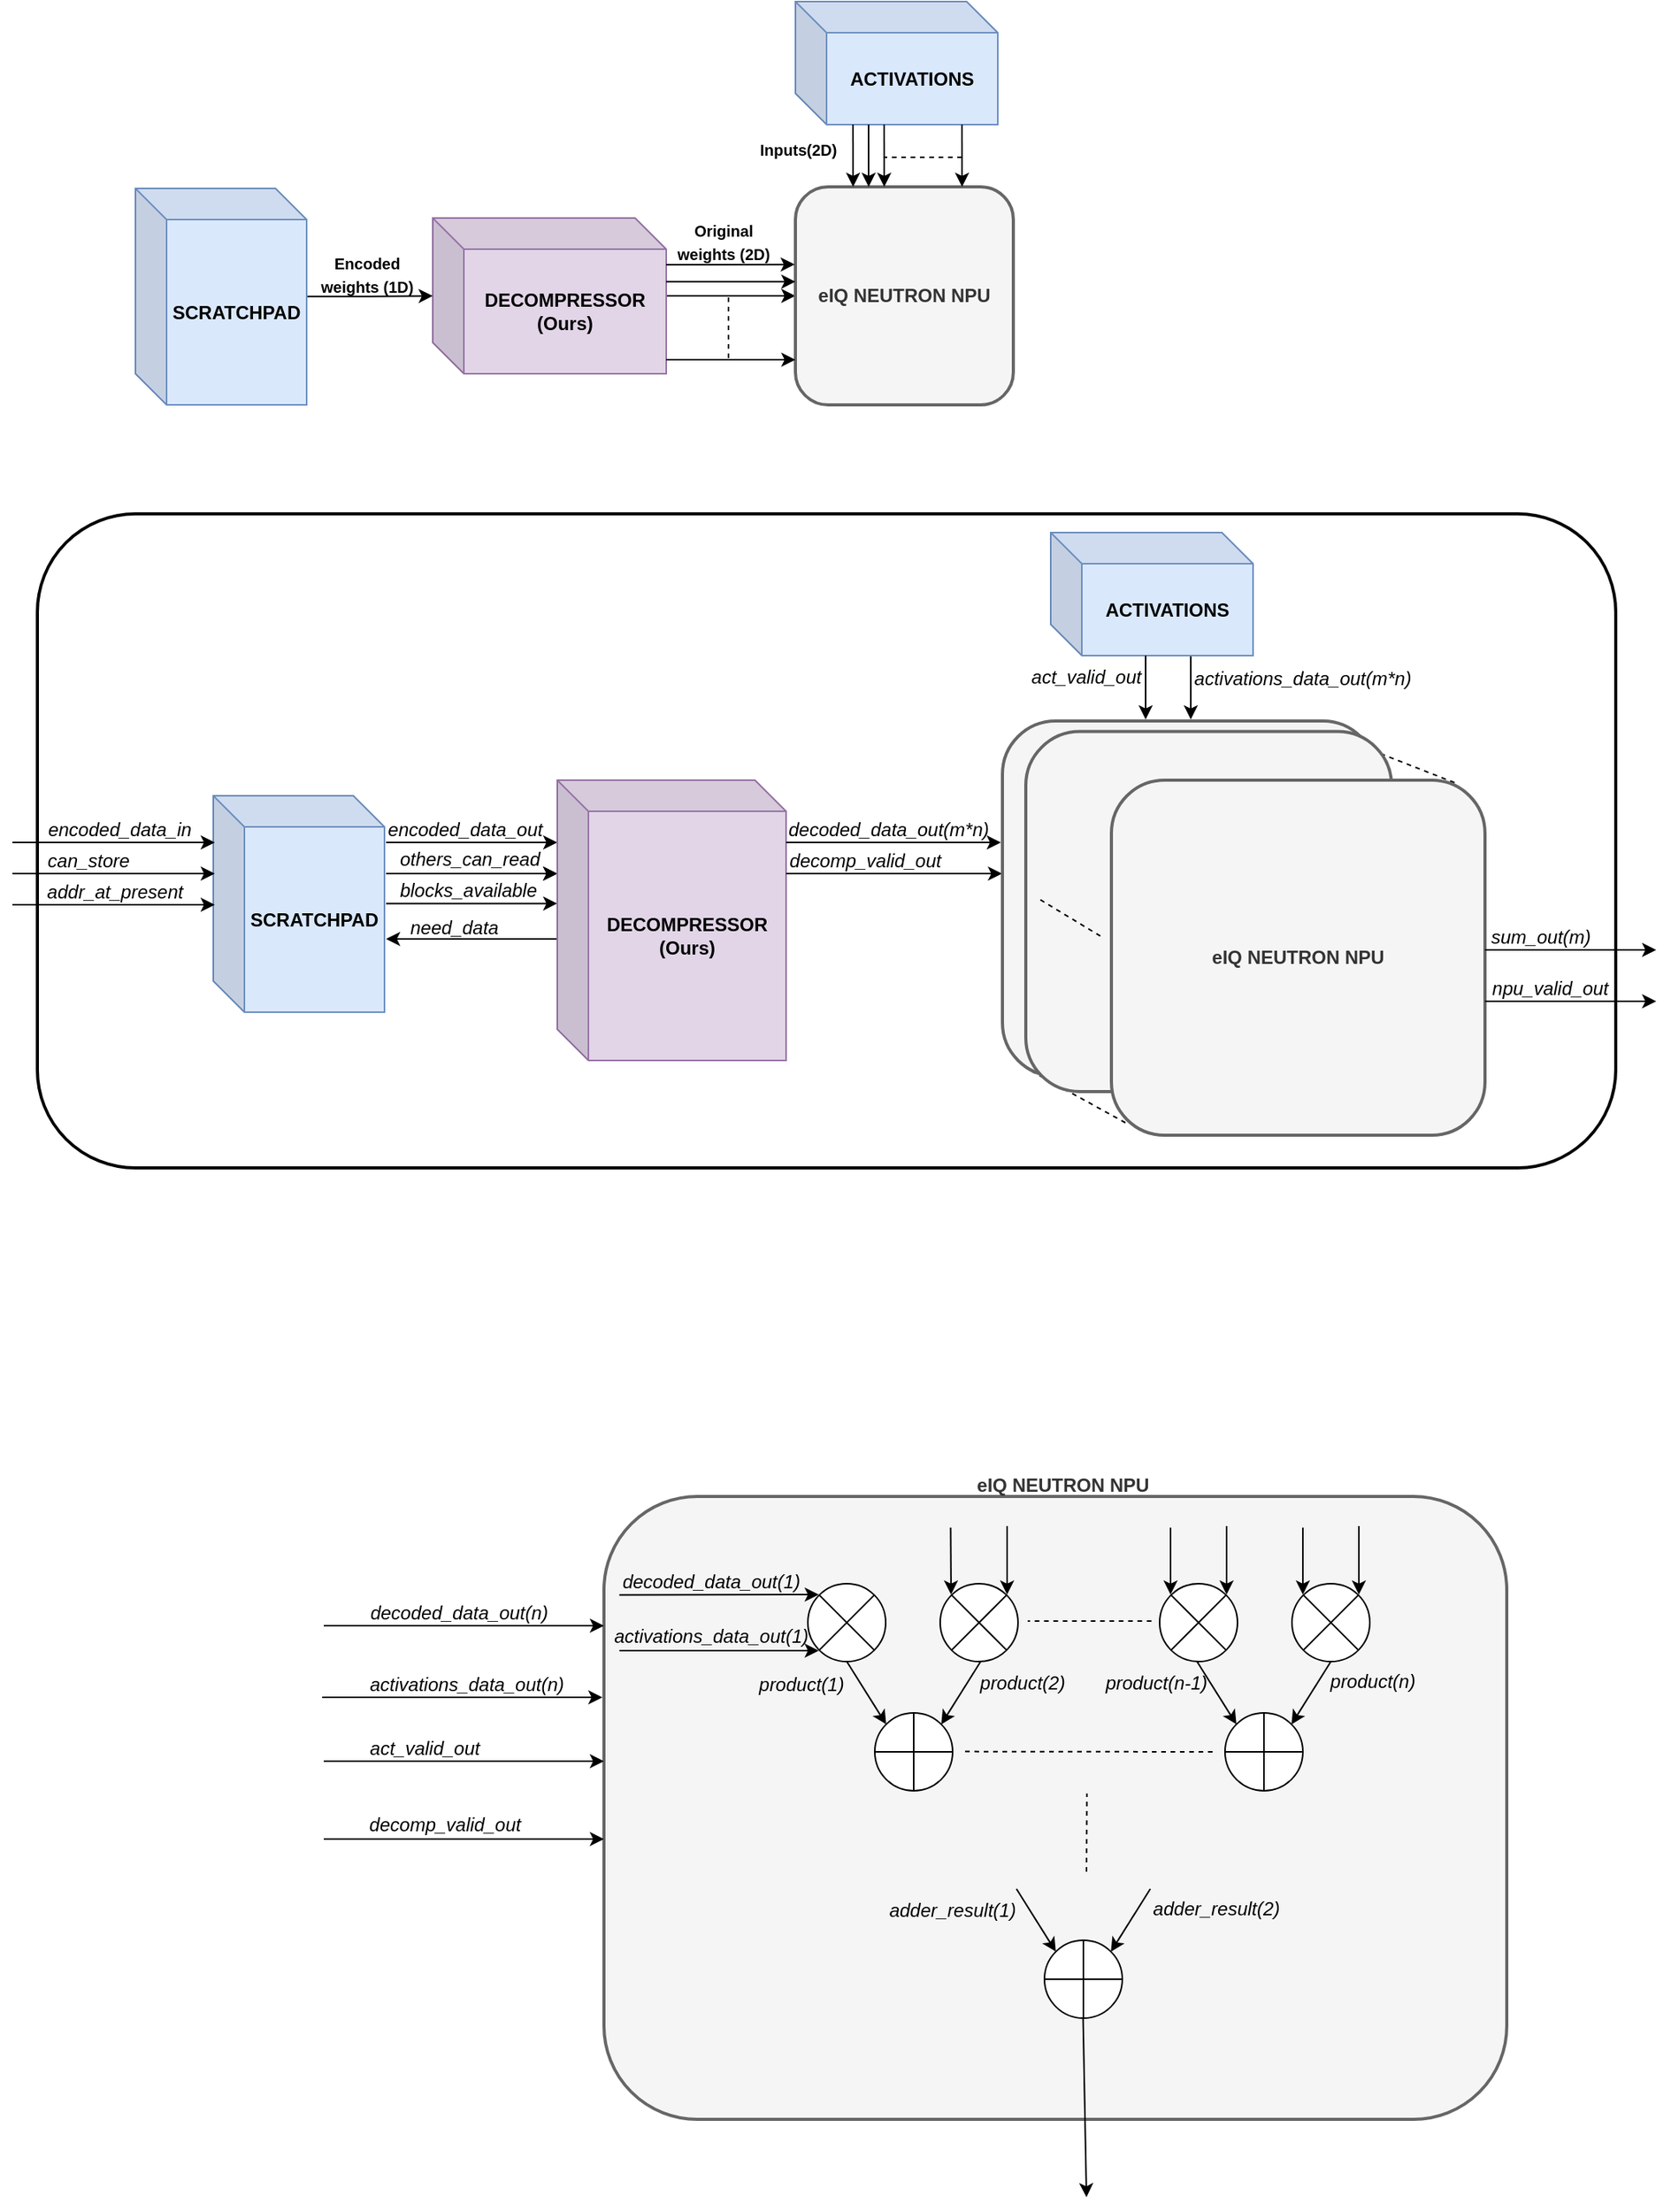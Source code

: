 <mxfile version="28.2.7">
  <diagram name="Page-1" id="RD2lEjMg1r9ExISt4TI4">
    <mxGraphModel dx="627" dy="226" grid="1" gridSize="10" guides="1" tooltips="1" connect="1" arrows="1" fold="1" page="1" pageScale="1" pageWidth="850" pageHeight="1100" math="0" shadow="0">
      <root>
        <mxCell id="0" />
        <mxCell id="1" parent="0" />
        <mxCell id="Bq_CaRP_6u7lmJN5WJHq-40" value="" style="rounded=1;whiteSpace=wrap;html=1;fillColor=none;strokeWidth=2;" parent="1" vertex="1">
          <mxGeometry x="26" y="469" width="1014" height="420" as="geometry" />
        </mxCell>
        <mxCell id="5oD5VQ0yYb9wX-e5ISNJ-6" value="" style="edgeStyle=orthogonalEdgeStyle;rounded=0;orthogonalLoop=1;jettySize=auto;html=1;" parent="1" source="5oD5VQ0yYb9wX-e5ISNJ-2" target="5oD5VQ0yYb9wX-e5ISNJ-5" edge="1">
          <mxGeometry relative="1" as="geometry" />
        </mxCell>
        <mxCell id="5oD5VQ0yYb9wX-e5ISNJ-2" value="&lt;b&gt;DECOMPRESSOR&lt;/b&gt;&lt;div&gt;&lt;b&gt;(Ours)&lt;/b&gt;&lt;/div&gt;" style="shape=cube;whiteSpace=wrap;html=1;boundedLbl=1;backgroundOutline=1;darkOpacity=0.05;darkOpacity2=0.1;fillColor=#e1d5e7;strokeColor=#9673a6;" parent="1" vertex="1">
          <mxGeometry x="280" y="279" width="150" height="100" as="geometry" />
        </mxCell>
        <mxCell id="5oD5VQ0yYb9wX-e5ISNJ-7" value="" style="edgeStyle=orthogonalEdgeStyle;rounded=0;orthogonalLoop=1;jettySize=auto;html=1;exitX=1.002;exitY=0.499;exitDx=0;exitDy=0;exitPerimeter=0;" parent="1" source="5oD5VQ0yYb9wX-e5ISNJ-3" target="5oD5VQ0yYb9wX-e5ISNJ-2" edge="1">
          <mxGeometry relative="1" as="geometry" />
        </mxCell>
        <mxCell id="5oD5VQ0yYb9wX-e5ISNJ-3" value="&lt;b&gt;SCRATCHPAD&lt;/b&gt;" style="shape=cube;whiteSpace=wrap;html=1;boundedLbl=1;backgroundOutline=1;darkOpacity=0.05;darkOpacity2=0.1;fillColor=#dae8fc;strokeColor=#6c8ebf;" parent="1" vertex="1">
          <mxGeometry x="89" y="260" width="110" height="139" as="geometry" />
        </mxCell>
        <mxCell id="5oD5VQ0yYb9wX-e5ISNJ-5" value="&lt;b&gt;eIQ NEUTRON NPU&lt;/b&gt;" style="rounded=1;whiteSpace=wrap;html=1;fillColor=#f5f5f5;strokeColor=#666666;strokeWidth=2;fontColor=#333333;" parent="1" vertex="1">
          <mxGeometry x="513" y="259" width="140" height="140" as="geometry" />
        </mxCell>
        <mxCell id="NZvLJ7g3TTBVGvGm7QKT-1" value="&lt;b&gt;ACTIVATIONS&lt;/b&gt;" style="shape=cube;whiteSpace=wrap;html=1;boundedLbl=1;backgroundOutline=1;darkOpacity=0.05;darkOpacity2=0.1;fillColor=#dae8fc;strokeColor=#6c8ebf;" parent="1" vertex="1">
          <mxGeometry x="513" y="140" width="130" height="79" as="geometry" />
        </mxCell>
        <mxCell id="NZvLJ7g3TTBVGvGm7QKT-3" value="&lt;b&gt;&lt;font style=&quot;font-size: 10px;&quot;&gt;Encoded weights (1D)&lt;/font&gt;&lt;/b&gt;" style="text;html=1;whiteSpace=wrap;strokeColor=none;fillColor=none;align=center;verticalAlign=middle;rounded=0;" parent="1" vertex="1">
          <mxGeometry x="203" y="300" width="70" height="30" as="geometry" />
        </mxCell>
        <mxCell id="NZvLJ7g3TTBVGvGm7QKT-4" value="&lt;b&gt;&lt;font style=&quot;font-size: 10px;&quot;&gt;Original weights (2D)&lt;/font&gt;&lt;/b&gt;" style="text;html=1;whiteSpace=wrap;strokeColor=none;fillColor=none;align=center;verticalAlign=middle;rounded=0;" parent="1" vertex="1">
          <mxGeometry x="432" y="279" width="70" height="30" as="geometry" />
        </mxCell>
        <mxCell id="NZvLJ7g3TTBVGvGm7QKT-5" value="" style="endArrow=classic;html=1;rounded=0;entryX=-0.003;entryY=0.356;entryDx=0;entryDy=0;entryPerimeter=0;" parent="1" target="5oD5VQ0yYb9wX-e5ISNJ-5" edge="1">
          <mxGeometry width="50" height="50" relative="1" as="geometry">
            <mxPoint x="430" y="309" as="sourcePoint" />
            <mxPoint x="510" y="309" as="targetPoint" />
          </mxGeometry>
        </mxCell>
        <mxCell id="NZvLJ7g3TTBVGvGm7QKT-6" value="" style="endArrow=classic;html=1;rounded=0;entryX=-0.003;entryY=0.356;entryDx=0;entryDy=0;entryPerimeter=0;" parent="1" edge="1">
          <mxGeometry width="50" height="50" relative="1" as="geometry">
            <mxPoint x="430" y="319.88" as="sourcePoint" />
            <mxPoint x="513" y="319.88" as="targetPoint" />
          </mxGeometry>
        </mxCell>
        <mxCell id="NZvLJ7g3TTBVGvGm7QKT-7" value="" style="endArrow=classic;html=1;rounded=0;entryX=-0.003;entryY=0.356;entryDx=0;entryDy=0;entryPerimeter=0;" parent="1" edge="1">
          <mxGeometry width="50" height="50" relative="1" as="geometry">
            <mxPoint x="430" y="370" as="sourcePoint" />
            <mxPoint x="513" y="370" as="targetPoint" />
          </mxGeometry>
        </mxCell>
        <mxCell id="NZvLJ7g3TTBVGvGm7QKT-8" value="" style="endArrow=none;dashed=1;html=1;rounded=0;" parent="1" edge="1">
          <mxGeometry width="50" height="50" relative="1" as="geometry">
            <mxPoint x="470" y="369" as="sourcePoint" />
            <mxPoint x="470" y="328" as="targetPoint" />
          </mxGeometry>
        </mxCell>
        <mxCell id="NZvLJ7g3TTBVGvGm7QKT-9" value="" style="endArrow=classic;html=1;rounded=0;entryX=0.479;entryY=0.007;entryDx=0;entryDy=0;entryPerimeter=0;" parent="1" edge="1">
          <mxGeometry width="50" height="50" relative="1" as="geometry">
            <mxPoint x="570" y="219" as="sourcePoint" />
            <mxPoint x="570.06" y="258.98" as="targetPoint" />
          </mxGeometry>
        </mxCell>
        <mxCell id="NZvLJ7g3TTBVGvGm7QKT-10" value="" style="endArrow=classic;html=1;rounded=0;entryX=0.479;entryY=0.007;entryDx=0;entryDy=0;entryPerimeter=0;" parent="1" edge="1">
          <mxGeometry width="50" height="50" relative="1" as="geometry">
            <mxPoint x="560" y="219" as="sourcePoint" />
            <mxPoint x="560.06" y="258.98" as="targetPoint" />
          </mxGeometry>
        </mxCell>
        <mxCell id="NZvLJ7g3TTBVGvGm7QKT-11" value="" style="endArrow=classic;html=1;rounded=0;entryX=0.479;entryY=0.007;entryDx=0;entryDy=0;entryPerimeter=0;" parent="1" edge="1">
          <mxGeometry width="50" height="50" relative="1" as="geometry">
            <mxPoint x="550" y="219.02" as="sourcePoint" />
            <mxPoint x="550.06" y="259" as="targetPoint" />
          </mxGeometry>
        </mxCell>
        <mxCell id="NZvLJ7g3TTBVGvGm7QKT-12" value="" style="endArrow=classic;html=1;rounded=0;entryX=0.479;entryY=0.007;entryDx=0;entryDy=0;entryPerimeter=0;" parent="1" edge="1">
          <mxGeometry width="50" height="50" relative="1" as="geometry">
            <mxPoint x="620" y="219" as="sourcePoint" />
            <mxPoint x="620.06" y="258.98" as="targetPoint" />
          </mxGeometry>
        </mxCell>
        <mxCell id="NZvLJ7g3TTBVGvGm7QKT-13" value="" style="endArrow=none;dashed=1;html=1;rounded=0;" parent="1" edge="1">
          <mxGeometry width="50" height="50" relative="1" as="geometry">
            <mxPoint x="620" y="240" as="sourcePoint" />
            <mxPoint x="570" y="240" as="targetPoint" />
          </mxGeometry>
        </mxCell>
        <mxCell id="NZvLJ7g3TTBVGvGm7QKT-14" value="&lt;b&gt;&lt;font style=&quot;font-size: 10px;&quot;&gt;Inputs(2D)&lt;/font&gt;&lt;/b&gt;" style="text;html=1;whiteSpace=wrap;strokeColor=none;fillColor=none;align=center;verticalAlign=middle;rounded=0;" parent="1" vertex="1">
          <mxGeometry x="480" y="220" width="70" height="30" as="geometry" />
        </mxCell>
        <mxCell id="Bq_CaRP_6u7lmJN5WJHq-1" value="&lt;b&gt;SCRATCHPAD&lt;/b&gt;" style="shape=cube;whiteSpace=wrap;html=1;boundedLbl=1;backgroundOutline=1;darkOpacity=0.05;darkOpacity2=0.1;fillColor=#dae8fc;strokeColor=#6c8ebf;" parent="1" vertex="1">
          <mxGeometry x="139" y="650" width="110" height="139" as="geometry" />
        </mxCell>
        <mxCell id="Bq_CaRP_6u7lmJN5WJHq-2" value="" style="endArrow=classic;html=1;rounded=0;" parent="1" edge="1">
          <mxGeometry width="50" height="50" relative="1" as="geometry">
            <mxPoint x="10" y="680" as="sourcePoint" />
            <mxPoint x="140" y="680" as="targetPoint" />
          </mxGeometry>
        </mxCell>
        <mxCell id="Bq_CaRP_6u7lmJN5WJHq-3" value="" style="endArrow=classic;html=1;rounded=0;" parent="1" edge="1">
          <mxGeometry width="50" height="50" relative="1" as="geometry">
            <mxPoint x="10" y="700" as="sourcePoint" />
            <mxPoint x="140" y="700" as="targetPoint" />
          </mxGeometry>
        </mxCell>
        <mxCell id="Bq_CaRP_6u7lmJN5WJHq-4" value="" style="endArrow=classic;html=1;rounded=0;" parent="1" edge="1">
          <mxGeometry width="50" height="50" relative="1" as="geometry">
            <mxPoint x="10" y="720" as="sourcePoint" />
            <mxPoint x="140" y="720" as="targetPoint" />
          </mxGeometry>
        </mxCell>
        <mxCell id="Bq_CaRP_6u7lmJN5WJHq-5" value="&lt;i&gt;encoded_data_in&lt;/i&gt;" style="text;html=1;whiteSpace=wrap;strokeColor=none;fillColor=none;align=center;verticalAlign=middle;rounded=0;" parent="1" vertex="1">
          <mxGeometry x="49" y="657" width="60" height="30" as="geometry" />
        </mxCell>
        <mxCell id="Bq_CaRP_6u7lmJN5WJHq-6" value="&lt;i&gt;can_store&lt;/i&gt;" style="text;html=1;whiteSpace=wrap;strokeColor=none;fillColor=none;align=center;verticalAlign=middle;rounded=0;" parent="1" vertex="1">
          <mxGeometry x="29" y="677" width="60" height="30" as="geometry" />
        </mxCell>
        <mxCell id="Bq_CaRP_6u7lmJN5WJHq-7" value="&lt;i&gt;addr_at_present&lt;/i&gt;" style="text;html=1;whiteSpace=wrap;strokeColor=none;fillColor=none;align=center;verticalAlign=middle;rounded=0;" parent="1" vertex="1">
          <mxGeometry x="46" y="697" width="60" height="30" as="geometry" />
        </mxCell>
        <mxCell id="Bq_CaRP_6u7lmJN5WJHq-8" value="" style="endArrow=classic;html=1;rounded=0;" parent="1" edge="1">
          <mxGeometry width="50" height="50" relative="1" as="geometry">
            <mxPoint x="250" y="680" as="sourcePoint" />
            <mxPoint x="360" y="680" as="targetPoint" />
          </mxGeometry>
        </mxCell>
        <mxCell id="Bq_CaRP_6u7lmJN5WJHq-9" value="&lt;i&gt;encoded_data_out&lt;/i&gt;" style="text;html=1;whiteSpace=wrap;strokeColor=none;fillColor=none;align=center;verticalAlign=middle;rounded=0;" parent="1" vertex="1">
          <mxGeometry x="271" y="657" width="60" height="30" as="geometry" />
        </mxCell>
        <mxCell id="Bq_CaRP_6u7lmJN5WJHq-10" value="" style="endArrow=classic;html=1;rounded=0;" parent="1" edge="1">
          <mxGeometry width="50" height="50" relative="1" as="geometry">
            <mxPoint x="250" y="700" as="sourcePoint" />
            <mxPoint x="360" y="700" as="targetPoint" />
          </mxGeometry>
        </mxCell>
        <mxCell id="Bq_CaRP_6u7lmJN5WJHq-11" value="&lt;i&gt;others_can_read&lt;/i&gt;" style="text;html=1;whiteSpace=wrap;strokeColor=none;fillColor=none;align=center;verticalAlign=middle;rounded=0;" parent="1" vertex="1">
          <mxGeometry x="274" y="676" width="60" height="30" as="geometry" />
        </mxCell>
        <mxCell id="Bq_CaRP_6u7lmJN5WJHq-14" value="" style="endArrow=classic;html=1;rounded=0;" parent="1" edge="1">
          <mxGeometry width="50" height="50" relative="1" as="geometry">
            <mxPoint x="250" y="700" as="sourcePoint" />
            <mxPoint x="360" y="700" as="targetPoint" />
          </mxGeometry>
        </mxCell>
        <mxCell id="Bq_CaRP_6u7lmJN5WJHq-15" value="" style="endArrow=classic;html=1;rounded=0;" parent="1" edge="1">
          <mxGeometry width="50" height="50" relative="1" as="geometry">
            <mxPoint x="250" y="719.21" as="sourcePoint" />
            <mxPoint x="360" y="719.21" as="targetPoint" />
          </mxGeometry>
        </mxCell>
        <mxCell id="Bq_CaRP_6u7lmJN5WJHq-16" value="&lt;i&gt;blocks_available&lt;/i&gt;" style="text;html=1;whiteSpace=wrap;strokeColor=none;fillColor=none;align=center;verticalAlign=middle;rounded=0;" parent="1" vertex="1">
          <mxGeometry x="273" y="696" width="60" height="30" as="geometry" />
        </mxCell>
        <mxCell id="Bq_CaRP_6u7lmJN5WJHq-17" value="" style="endArrow=classic;html=1;rounded=0;" parent="1" edge="1">
          <mxGeometry width="50" height="50" relative="1" as="geometry">
            <mxPoint x="360" y="742" as="sourcePoint" />
            <mxPoint x="250" y="742" as="targetPoint" />
          </mxGeometry>
        </mxCell>
        <mxCell id="Bq_CaRP_6u7lmJN5WJHq-18" value="&lt;i&gt;need_data&lt;/i&gt;" style="text;html=1;whiteSpace=wrap;strokeColor=none;fillColor=none;align=center;verticalAlign=middle;rounded=0;" parent="1" vertex="1">
          <mxGeometry x="264" y="720" width="60" height="30" as="geometry" />
        </mxCell>
        <mxCell id="Bq_CaRP_6u7lmJN5WJHq-19" value="&lt;b&gt;DECOMPRESSOR&lt;/b&gt;&lt;div&gt;&lt;b&gt;(Ours)&lt;/b&gt;&lt;/div&gt;" style="shape=cube;whiteSpace=wrap;html=1;boundedLbl=1;backgroundOutline=1;darkOpacity=0.05;darkOpacity2=0.1;fillColor=#e1d5e7;strokeColor=#9673a6;" parent="1" vertex="1">
          <mxGeometry x="360" y="640" width="147" height="180" as="geometry" />
        </mxCell>
        <mxCell id="Bq_CaRP_6u7lmJN5WJHq-20" value="" style="endArrow=classic;html=1;rounded=0;" parent="1" edge="1">
          <mxGeometry width="50" height="50" relative="1" as="geometry">
            <mxPoint x="507" y="680" as="sourcePoint" />
            <mxPoint x="645" y="680" as="targetPoint" />
          </mxGeometry>
        </mxCell>
        <mxCell id="Bq_CaRP_6u7lmJN5WJHq-21" value="&lt;i&gt;decoded_data_out(m*n)&lt;/i&gt;" style="text;html=1;whiteSpace=wrap;strokeColor=none;fillColor=none;align=center;verticalAlign=middle;rounded=0;" parent="1" vertex="1">
          <mxGeometry x="544" y="657" width="58" height="30" as="geometry" />
        </mxCell>
        <mxCell id="Bq_CaRP_6u7lmJN5WJHq-22" value="" style="endArrow=classic;html=1;rounded=0;entryX=-0.001;entryY=0.43;entryDx=0;entryDy=0;entryPerimeter=0;" parent="1" edge="1" target="Bq_CaRP_6u7lmJN5WJHq-24">
          <mxGeometry width="50" height="50" relative="1" as="geometry">
            <mxPoint x="507" y="700" as="sourcePoint" />
            <mxPoint x="640" y="700" as="targetPoint" />
          </mxGeometry>
        </mxCell>
        <mxCell id="Bq_CaRP_6u7lmJN5WJHq-23" value="&lt;i&gt;decomp_valid_out&lt;/i&gt;" style="text;html=1;whiteSpace=wrap;strokeColor=none;fillColor=none;align=center;verticalAlign=middle;rounded=0;" parent="1" vertex="1">
          <mxGeometry x="529" y="677" width="58" height="30" as="geometry" />
        </mxCell>
        <mxCell id="Bq_CaRP_6u7lmJN5WJHq-29" value="" style="endArrow=none;dashed=1;html=1;rounded=0;" parent="1" edge="1">
          <mxGeometry width="50" height="50" relative="1" as="geometry">
            <mxPoint x="725" y="860" as="sourcePoint" />
            <mxPoint x="665" y="827" as="targetPoint" />
          </mxGeometry>
        </mxCell>
        <mxCell id="Bq_CaRP_6u7lmJN5WJHq-30" value="" style="endArrow=none;dashed=1;html=1;rounded=0;exitX=0.906;exitY=0.007;exitDx=0;exitDy=0;exitPerimeter=0;" parent="1" edge="1">
          <mxGeometry width="50" height="50" relative="1" as="geometry">
            <mxPoint x="936.44" y="641.596" as="sourcePoint" />
            <mxPoint x="843" y="605" as="targetPoint" />
          </mxGeometry>
        </mxCell>
        <mxCell id="Bq_CaRP_6u7lmJN5WJHq-31" value="" style="endArrow=classic;html=1;rounded=0;" parent="1" edge="1">
          <mxGeometry width="50" height="50" relative="1" as="geometry">
            <mxPoint x="767" y="560" as="sourcePoint" />
            <mxPoint x="767" y="601" as="targetPoint" />
          </mxGeometry>
        </mxCell>
        <mxCell id="Bq_CaRP_6u7lmJN5WJHq-32" value="&lt;b&gt;ACTIVATIONS&lt;/b&gt;" style="shape=cube;whiteSpace=wrap;html=1;boundedLbl=1;backgroundOutline=1;darkOpacity=0.05;darkOpacity2=0.1;fillColor=#dae8fc;strokeColor=#6c8ebf;" parent="1" vertex="1">
          <mxGeometry x="677" y="481" width="130" height="79" as="geometry" />
        </mxCell>
        <mxCell id="Bq_CaRP_6u7lmJN5WJHq-33" value="&lt;i&gt;activations_data_out(m*n)&lt;/i&gt;" style="text;html=1;whiteSpace=wrap;strokeColor=none;fillColor=none;align=center;verticalAlign=middle;rounded=0;" parent="1" vertex="1">
          <mxGeometry x="810" y="560" width="58" height="30" as="geometry" />
        </mxCell>
        <mxCell id="Bq_CaRP_6u7lmJN5WJHq-34" value="" style="endArrow=classic;html=1;rounded=0;" parent="1" edge="1">
          <mxGeometry width="50" height="50" relative="1" as="geometry">
            <mxPoint x="738" y="560" as="sourcePoint" />
            <mxPoint x="738" y="601" as="targetPoint" />
          </mxGeometry>
        </mxCell>
        <mxCell id="Bq_CaRP_6u7lmJN5WJHq-35" value="&lt;i&gt;act_valid_out&lt;/i&gt;" style="text;html=1;whiteSpace=wrap;strokeColor=none;fillColor=none;align=center;verticalAlign=middle;rounded=0;" parent="1" vertex="1">
          <mxGeometry x="671" y="559" width="58" height="30" as="geometry" />
        </mxCell>
        <mxCell id="Bq_CaRP_6u7lmJN5WJHq-37" value="&lt;i&gt;sum_out(m)&lt;/i&gt;" style="text;html=1;whiteSpace=wrap;strokeColor=none;fillColor=none;align=center;verticalAlign=middle;rounded=0;" parent="1" vertex="1">
          <mxGeometry x="963" y="726" width="58" height="30" as="geometry" />
        </mxCell>
        <mxCell id="Bq_CaRP_6u7lmJN5WJHq-39" value="&lt;i&gt;npu_valid_out&lt;/i&gt;" style="text;html=1;whiteSpace=wrap;strokeColor=none;fillColor=none;align=center;verticalAlign=middle;rounded=0;" parent="1" vertex="1">
          <mxGeometry x="969" y="759" width="58" height="30" as="geometry" />
        </mxCell>
        <mxCell id="a6OfHJXsRDDOmAkQMJqt-1" value="" style="rounded=1;whiteSpace=wrap;html=1;fillColor=#f5f5f5;strokeColor=#666666;strokeWidth=2;fontColor=#333333;" vertex="1" parent="1">
          <mxGeometry x="390" y="1100" width="580" height="400" as="geometry" />
        </mxCell>
        <mxCell id="a6OfHJXsRDDOmAkQMJqt-2" value="" style="endArrow=classic;html=1;rounded=0;" edge="1" parent="1">
          <mxGeometry width="50" height="50" relative="1" as="geometry">
            <mxPoint x="210" y="1183" as="sourcePoint" />
            <mxPoint x="390" y="1183" as="targetPoint" />
          </mxGeometry>
        </mxCell>
        <mxCell id="a6OfHJXsRDDOmAkQMJqt-3" value="&lt;i&gt;decoded_data_out(n&lt;/i&gt;&lt;i style=&quot;background-color: transparent; color: light-dark(rgb(0, 0, 0), rgb(255, 255, 255));&quot;&gt;)&lt;/i&gt;" style="text;html=1;whiteSpace=wrap;strokeColor=none;fillColor=none;align=center;verticalAlign=middle;rounded=0;" vertex="1" parent="1">
          <mxGeometry x="268" y="1160" width="58" height="30" as="geometry" />
        </mxCell>
        <mxCell id="a6OfHJXsRDDOmAkQMJqt-5" value="" style="group" vertex="1" connectable="0" parent="1">
          <mxGeometry x="646" y="602" width="420" height="266" as="geometry" />
        </mxCell>
        <mxCell id="Bq_CaRP_6u7lmJN5WJHq-24" value="&lt;b&gt;eIQ NEUTRON NPU&lt;/b&gt;" style="rounded=1;whiteSpace=wrap;html=1;fillColor=#f5f5f5;strokeColor=#666666;strokeWidth=2;fontColor=#333333;" parent="a6OfHJXsRDDOmAkQMJqt-5" vertex="1">
          <mxGeometry width="240" height="228" as="geometry" />
        </mxCell>
        <mxCell id="Bq_CaRP_6u7lmJN5WJHq-26" value="&lt;b&gt;eIQ NEUTRON NPU&lt;/b&gt;" style="rounded=1;whiteSpace=wrap;html=1;fillColor=#f5f5f5;strokeColor=#666666;strokeWidth=2;fontColor=#333333;" parent="a6OfHJXsRDDOmAkQMJqt-5" vertex="1">
          <mxGeometry x="15" y="6.75" width="235" height="231.25" as="geometry" />
        </mxCell>
        <mxCell id="Bq_CaRP_6u7lmJN5WJHq-27" value="&lt;b&gt;eIQ NEUTRON NPU&lt;/b&gt;" style="rounded=1;whiteSpace=wrap;html=1;fillColor=#f5f5f5;strokeColor=#666666;strokeWidth=2;fontColor=#333333;" parent="a6OfHJXsRDDOmAkQMJqt-5" vertex="1">
          <mxGeometry x="70" y="38" width="240" height="228" as="geometry" />
        </mxCell>
        <mxCell id="Bq_CaRP_6u7lmJN5WJHq-28" value="" style="endArrow=none;dashed=1;html=1;rounded=0;exitX=0.191;exitY=0.568;exitDx=0;exitDy=0;exitPerimeter=0;" parent="a6OfHJXsRDDOmAkQMJqt-5" edge="1">
          <mxGeometry width="50" height="50" relative="1" as="geometry">
            <mxPoint x="62.885" y="138.1" as="sourcePoint" />
            <mxPoint x="23" y="114" as="targetPoint" />
          </mxGeometry>
        </mxCell>
        <mxCell id="Bq_CaRP_6u7lmJN5WJHq-36" value="" style="endArrow=classic;html=1;rounded=0;" parent="a6OfHJXsRDDOmAkQMJqt-5" edge="1">
          <mxGeometry width="50" height="50" relative="1" as="geometry">
            <mxPoint x="310" y="147" as="sourcePoint" />
            <mxPoint x="420" y="147" as="targetPoint" />
          </mxGeometry>
        </mxCell>
        <mxCell id="Bq_CaRP_6u7lmJN5WJHq-38" value="" style="endArrow=classic;html=1;rounded=0;" parent="a6OfHJXsRDDOmAkQMJqt-5" edge="1">
          <mxGeometry width="50" height="50" relative="1" as="geometry">
            <mxPoint x="310" y="180" as="sourcePoint" />
            <mxPoint x="420" y="180" as="targetPoint" />
          </mxGeometry>
        </mxCell>
        <mxCell id="a6OfHJXsRDDOmAkQMJqt-7" value="" style="endArrow=classic;html=1;rounded=0;" edge="1" parent="1">
          <mxGeometry width="50" height="50" relative="1" as="geometry">
            <mxPoint x="209" y="1229" as="sourcePoint" />
            <mxPoint x="389" y="1229" as="targetPoint" />
          </mxGeometry>
        </mxCell>
        <mxCell id="a6OfHJXsRDDOmAkQMJqt-8" value="&lt;i&gt;activations_data_out(n&lt;/i&gt;&lt;i style=&quot;background-color: transparent; color: light-dark(rgb(0, 0, 0), rgb(255, 255, 255));&quot;&gt;)&lt;/i&gt;" style="text;html=1;whiteSpace=wrap;strokeColor=none;fillColor=none;align=center;verticalAlign=middle;rounded=0;" vertex="1" parent="1">
          <mxGeometry x="273" y="1206" width="58" height="30" as="geometry" />
        </mxCell>
        <mxCell id="a6OfHJXsRDDOmAkQMJqt-9" value="&lt;i&gt;decomp_valid_out&lt;/i&gt;" style="text;html=1;whiteSpace=wrap;strokeColor=none;fillColor=none;align=center;verticalAlign=middle;rounded=0;" vertex="1" parent="1">
          <mxGeometry x="259" y="1296" width="58" height="30" as="geometry" />
        </mxCell>
        <mxCell id="a6OfHJXsRDDOmAkQMJqt-10" value="&lt;i&gt;act_valid_out&lt;/i&gt;" style="text;html=1;whiteSpace=wrap;strokeColor=none;fillColor=none;align=center;verticalAlign=middle;rounded=0;" vertex="1" parent="1">
          <mxGeometry x="246" y="1247" width="58" height="30" as="geometry" />
        </mxCell>
        <mxCell id="a6OfHJXsRDDOmAkQMJqt-12" value="" style="endArrow=classic;html=1;rounded=0;" edge="1" parent="1">
          <mxGeometry width="50" height="50" relative="1" as="geometry">
            <mxPoint x="210" y="1270" as="sourcePoint" />
            <mxPoint x="390" y="1270" as="targetPoint" />
          </mxGeometry>
        </mxCell>
        <mxCell id="a6OfHJXsRDDOmAkQMJqt-13" value="" style="endArrow=classic;html=1;rounded=0;" edge="1" parent="1">
          <mxGeometry width="50" height="50" relative="1" as="geometry">
            <mxPoint x="210" y="1320" as="sourcePoint" />
            <mxPoint x="390" y="1320" as="targetPoint" />
          </mxGeometry>
        </mxCell>
        <mxCell id="a6OfHJXsRDDOmAkQMJqt-15" value="" style="verticalLabelPosition=bottom;shadow=0;dashed=0;align=center;html=1;verticalAlign=top;shape=mxgraph.electrical.abstract.multiplier;" vertex="1" parent="1">
          <mxGeometry x="521" y="1156" width="50" height="50" as="geometry" />
        </mxCell>
        <mxCell id="a6OfHJXsRDDOmAkQMJqt-16" value="" style="verticalLabelPosition=bottom;shadow=0;dashed=0;align=center;html=1;verticalAlign=top;shape=mxgraph.electrical.abstract.multiplier;" vertex="1" parent="1">
          <mxGeometry x="606" y="1156" width="50" height="50" as="geometry" />
        </mxCell>
        <mxCell id="a6OfHJXsRDDOmAkQMJqt-17" value="" style="verticalLabelPosition=bottom;shadow=0;dashed=0;align=center;html=1;verticalAlign=top;shape=mxgraph.electrical.abstract.multiplier;" vertex="1" parent="1">
          <mxGeometry x="747" y="1156" width="50" height="50" as="geometry" />
        </mxCell>
        <mxCell id="a6OfHJXsRDDOmAkQMJqt-18" value="" style="verticalLabelPosition=bottom;shadow=0;dashed=0;align=center;html=1;verticalAlign=top;shape=mxgraph.electrical.abstract.multiplier;" vertex="1" parent="1">
          <mxGeometry x="832" y="1156" width="50" height="50" as="geometry" />
        </mxCell>
        <mxCell id="a6OfHJXsRDDOmAkQMJqt-21" value="" style="endArrow=classic;html=1;rounded=0;exitX=0.017;exitY=0.158;exitDx=0;exitDy=0;exitPerimeter=0;" edge="1" parent="1" source="a6OfHJXsRDDOmAkQMJqt-1">
          <mxGeometry width="50" height="50" relative="1" as="geometry">
            <mxPoint x="400" y="1160" as="sourcePoint" />
            <mxPoint x="528" y="1163" as="targetPoint" />
          </mxGeometry>
        </mxCell>
        <mxCell id="a6OfHJXsRDDOmAkQMJqt-22" value="" style="endArrow=classic;html=1;rounded=0;" edge="1" parent="1">
          <mxGeometry width="50" height="50" relative="1" as="geometry">
            <mxPoint x="400" y="1199" as="sourcePoint" />
            <mxPoint x="528" y="1199" as="targetPoint" />
          </mxGeometry>
        </mxCell>
        <mxCell id="a6OfHJXsRDDOmAkQMJqt-23" value="&lt;i&gt;decoded_data_out(1&lt;/i&gt;&lt;i style=&quot;background-color: transparent; color: light-dark(rgb(0, 0, 0), rgb(255, 255, 255));&quot;&gt;)&lt;/i&gt;" style="text;html=1;whiteSpace=wrap;strokeColor=none;fillColor=none;align=center;verticalAlign=middle;rounded=0;" vertex="1" parent="1">
          <mxGeometry x="430" y="1140" width="58" height="30" as="geometry" />
        </mxCell>
        <mxCell id="a6OfHJXsRDDOmAkQMJqt-24" value="&lt;i&gt;activations_data_out(1&lt;/i&gt;&lt;i style=&quot;background-color: transparent; color: light-dark(rgb(0, 0, 0), rgb(255, 255, 255));&quot;&gt;)&lt;/i&gt;" style="text;html=1;whiteSpace=wrap;strokeColor=none;fillColor=none;align=center;verticalAlign=middle;rounded=0;" vertex="1" parent="1">
          <mxGeometry x="430" y="1175" width="58" height="30" as="geometry" />
        </mxCell>
        <mxCell id="a6OfHJXsRDDOmAkQMJqt-28" value="" style="endArrow=classic;html=1;rounded=0;" edge="1" parent="1">
          <mxGeometry width="50" height="50" relative="1" as="geometry">
            <mxPoint x="649" y="1119" as="sourcePoint" />
            <mxPoint x="649" y="1163" as="targetPoint" />
          </mxGeometry>
        </mxCell>
        <mxCell id="a6OfHJXsRDDOmAkQMJqt-29" value="" style="endArrow=classic;html=1;rounded=0;exitX=0.384;exitY=0.05;exitDx=0;exitDy=0;exitPerimeter=0;" edge="1" parent="1" source="a6OfHJXsRDDOmAkQMJqt-1">
          <mxGeometry width="50" height="50" relative="1" as="geometry">
            <mxPoint x="613" y="1122" as="sourcePoint" />
            <mxPoint x="613" y="1163" as="targetPoint" />
          </mxGeometry>
        </mxCell>
        <mxCell id="a6OfHJXsRDDOmAkQMJqt-30" value="" style="endArrow=classic;html=1;rounded=0;" edge="1" parent="1">
          <mxGeometry width="50" height="50" relative="1" as="geometry">
            <mxPoint x="790" y="1119" as="sourcePoint" />
            <mxPoint x="790" y="1163" as="targetPoint" />
          </mxGeometry>
        </mxCell>
        <mxCell id="a6OfHJXsRDDOmAkQMJqt-31" value="" style="endArrow=classic;html=1;rounded=0;exitX=0.384;exitY=0.05;exitDx=0;exitDy=0;exitPerimeter=0;" edge="1" parent="1">
          <mxGeometry width="50" height="50" relative="1" as="geometry">
            <mxPoint x="754" y="1120" as="sourcePoint" />
            <mxPoint x="754" y="1163" as="targetPoint" />
          </mxGeometry>
        </mxCell>
        <mxCell id="a6OfHJXsRDDOmAkQMJqt-32" value="" style="endArrow=classic;html=1;rounded=0;" edge="1" parent="1">
          <mxGeometry width="50" height="50" relative="1" as="geometry">
            <mxPoint x="875" y="1119" as="sourcePoint" />
            <mxPoint x="875" y="1163" as="targetPoint" />
          </mxGeometry>
        </mxCell>
        <mxCell id="a6OfHJXsRDDOmAkQMJqt-33" value="" style="endArrow=classic;html=1;rounded=0;exitX=0.384;exitY=0.05;exitDx=0;exitDy=0;exitPerimeter=0;" edge="1" parent="1">
          <mxGeometry width="50" height="50" relative="1" as="geometry">
            <mxPoint x="839" y="1120" as="sourcePoint" />
            <mxPoint x="839" y="1163" as="targetPoint" />
          </mxGeometry>
        </mxCell>
        <mxCell id="a6OfHJXsRDDOmAkQMJqt-34" value="" style="endArrow=none;dashed=1;html=1;rounded=0;exitX=0.603;exitY=0.2;exitDx=0;exitDy=0;exitPerimeter=0;entryX=0.466;entryY=0.2;entryDx=0;entryDy=0;entryPerimeter=0;" edge="1" parent="1">
          <mxGeometry width="50" height="50" relative="1" as="geometry">
            <mxPoint x="741.74" y="1180" as="sourcePoint" />
            <mxPoint x="662.28" y="1180" as="targetPoint" />
          </mxGeometry>
        </mxCell>
        <mxCell id="a6OfHJXsRDDOmAkQMJqt-35" value="" style="endArrow=classic;html=1;rounded=0;exitX=0.384;exitY=0.05;exitDx=0;exitDy=0;exitPerimeter=0;entryX=0;entryY=0.5;entryDx=0;entryDy=0;entryPerimeter=0;" edge="1" parent="1" target="a6OfHJXsRDDOmAkQMJqt-43">
          <mxGeometry width="50" height="50" relative="1" as="geometry">
            <mxPoint x="546" y="1206" as="sourcePoint" />
            <mxPoint x="546" y="1249" as="targetPoint" />
          </mxGeometry>
        </mxCell>
        <mxCell id="a6OfHJXsRDDOmAkQMJqt-38" value="&lt;i&gt;product(1)&lt;/i&gt;" style="text;html=1;whiteSpace=wrap;strokeColor=none;fillColor=none;align=center;verticalAlign=middle;rounded=0;" vertex="1" parent="1">
          <mxGeometry x="488" y="1206" width="58" height="30" as="geometry" />
        </mxCell>
        <mxCell id="a6OfHJXsRDDOmAkQMJqt-39" value="" style="endArrow=classic;html=1;rounded=0;exitX=0.384;exitY=0.05;exitDx=0;exitDy=0;exitPerimeter=0;entryX=0.5;entryY=0;entryDx=0;entryDy=0;entryPerimeter=0;" edge="1" parent="1" target="a6OfHJXsRDDOmAkQMJqt-43">
          <mxGeometry width="50" height="50" relative="1" as="geometry">
            <mxPoint x="632" y="1206" as="sourcePoint" />
            <mxPoint x="632" y="1249" as="targetPoint" />
          </mxGeometry>
        </mxCell>
        <mxCell id="a6OfHJXsRDDOmAkQMJqt-40" value="&lt;i&gt;product(2)&lt;/i&gt;" style="text;html=1;whiteSpace=wrap;strokeColor=none;fillColor=none;align=center;verticalAlign=middle;rounded=0;" vertex="1" parent="1">
          <mxGeometry x="630" y="1205" width="58" height="30" as="geometry" />
        </mxCell>
        <mxCell id="a6OfHJXsRDDOmAkQMJqt-43" value="" style="verticalLabelPosition=bottom;shadow=0;dashed=0;align=center;html=1;verticalAlign=top;shape=mxgraph.electrical.abstract.multiplier;rotation=45;" vertex="1" parent="1">
          <mxGeometry x="564" y="1239" width="50" height="50" as="geometry" />
        </mxCell>
        <mxCell id="a6OfHJXsRDDOmAkQMJqt-44" value="" style="endArrow=classic;html=1;rounded=0;exitX=0.384;exitY=0.05;exitDx=0;exitDy=0;exitPerimeter=0;entryX=0;entryY=0.5;entryDx=0;entryDy=0;entryPerimeter=0;" edge="1" parent="1" target="a6OfHJXsRDDOmAkQMJqt-48">
          <mxGeometry width="50" height="50" relative="1" as="geometry">
            <mxPoint x="771" y="1206" as="sourcePoint" />
            <mxPoint x="771" y="1249" as="targetPoint" />
          </mxGeometry>
        </mxCell>
        <mxCell id="a6OfHJXsRDDOmAkQMJqt-45" value="&lt;i&gt;product(n-1)&lt;/i&gt;" style="text;html=1;whiteSpace=wrap;strokeColor=none;fillColor=none;align=center;verticalAlign=middle;rounded=0;" vertex="1" parent="1">
          <mxGeometry x="705" y="1205" width="80" height="30" as="geometry" />
        </mxCell>
        <mxCell id="a6OfHJXsRDDOmAkQMJqt-46" value="" style="endArrow=classic;html=1;rounded=0;exitX=0.384;exitY=0.05;exitDx=0;exitDy=0;exitPerimeter=0;entryX=0.5;entryY=0;entryDx=0;entryDy=0;entryPerimeter=0;" edge="1" parent="1" target="a6OfHJXsRDDOmAkQMJqt-48">
          <mxGeometry width="50" height="50" relative="1" as="geometry">
            <mxPoint x="857" y="1206" as="sourcePoint" />
            <mxPoint x="857" y="1249" as="targetPoint" />
          </mxGeometry>
        </mxCell>
        <mxCell id="a6OfHJXsRDDOmAkQMJqt-47" value="&lt;i&gt;product(n)&lt;/i&gt;" style="text;html=1;whiteSpace=wrap;strokeColor=none;fillColor=none;align=center;verticalAlign=middle;rounded=0;" vertex="1" parent="1">
          <mxGeometry x="855" y="1204" width="58" height="30" as="geometry" />
        </mxCell>
        <mxCell id="a6OfHJXsRDDOmAkQMJqt-48" value="" style="verticalLabelPosition=bottom;shadow=0;dashed=0;align=center;html=1;verticalAlign=top;shape=mxgraph.electrical.abstract.multiplier;rotation=45;" vertex="1" parent="1">
          <mxGeometry x="789" y="1239" width="50" height="50" as="geometry" />
        </mxCell>
        <mxCell id="a6OfHJXsRDDOmAkQMJqt-49" value="" style="endArrow=none;dashed=1;html=1;rounded=0;entryX=0.466;entryY=0.2;entryDx=0;entryDy=0;entryPerimeter=0;" edge="1" parent="1">
          <mxGeometry width="50" height="50" relative="1" as="geometry">
            <mxPoint x="781" y="1264" as="sourcePoint" />
            <mxPoint x="620.27" y="1263.8" as="targetPoint" />
          </mxGeometry>
        </mxCell>
        <mxCell id="a6OfHJXsRDDOmAkQMJqt-50" value="&lt;b style=&quot;color: rgb(51, 51, 51);&quot;&gt;eIQ NEUTRON NPU&lt;/b&gt;" style="text;html=1;whiteSpace=wrap;strokeColor=none;fillColor=none;align=center;verticalAlign=middle;rounded=0;" vertex="1" parent="1">
          <mxGeometry x="620" y="1078" width="130" height="30" as="geometry" />
        </mxCell>
        <mxCell id="a6OfHJXsRDDOmAkQMJqt-51" value="" style="endArrow=none;dashed=1;html=1;rounded=0;entryX=0.466;entryY=0.2;entryDx=0;entryDy=0;entryPerimeter=0;" edge="1" parent="1">
          <mxGeometry width="50" height="50" relative="1" as="geometry">
            <mxPoint x="700" y="1341" as="sourcePoint" />
            <mxPoint x="700.27" y="1290.71" as="targetPoint" />
          </mxGeometry>
        </mxCell>
        <mxCell id="a6OfHJXsRDDOmAkQMJqt-52" value="" style="endArrow=classic;html=1;rounded=0;exitX=0.384;exitY=0.05;exitDx=0;exitDy=0;exitPerimeter=0;entryX=0;entryY=0.5;entryDx=0;entryDy=0;entryPerimeter=0;" edge="1" parent="1" target="a6OfHJXsRDDOmAkQMJqt-56">
          <mxGeometry width="50" height="50" relative="1" as="geometry">
            <mxPoint x="655" y="1352" as="sourcePoint" />
            <mxPoint x="655" y="1395" as="targetPoint" />
          </mxGeometry>
        </mxCell>
        <mxCell id="a6OfHJXsRDDOmAkQMJqt-53" value="&lt;i&gt;adder_result(1)&lt;/i&gt;" style="text;html=1;whiteSpace=wrap;strokeColor=none;fillColor=none;align=center;verticalAlign=middle;rounded=0;" vertex="1" parent="1">
          <mxGeometry x="570" y="1351" width="88" height="30" as="geometry" />
        </mxCell>
        <mxCell id="a6OfHJXsRDDOmAkQMJqt-54" value="" style="endArrow=classic;html=1;rounded=0;exitX=0.384;exitY=0.05;exitDx=0;exitDy=0;exitPerimeter=0;entryX=0.5;entryY=0;entryDx=0;entryDy=0;entryPerimeter=0;" edge="1" parent="1" target="a6OfHJXsRDDOmAkQMJqt-56">
          <mxGeometry width="50" height="50" relative="1" as="geometry">
            <mxPoint x="741" y="1352" as="sourcePoint" />
            <mxPoint x="741" y="1395" as="targetPoint" />
          </mxGeometry>
        </mxCell>
        <mxCell id="a6OfHJXsRDDOmAkQMJqt-55" value="&lt;i&gt;adder_result(2&lt;/i&gt;&lt;i style=&quot;background-color: transparent; color: light-dark(rgb(0, 0, 0), rgb(255, 255, 255));&quot;&gt;)&lt;/i&gt;" style="text;html=1;whiteSpace=wrap;strokeColor=none;fillColor=none;align=center;verticalAlign=middle;rounded=0;" vertex="1" parent="1">
          <mxGeometry x="741" y="1350" width="85" height="30" as="geometry" />
        </mxCell>
        <mxCell id="a6OfHJXsRDDOmAkQMJqt-56" value="" style="verticalLabelPosition=bottom;shadow=0;dashed=0;align=center;html=1;verticalAlign=top;shape=mxgraph.electrical.abstract.multiplier;rotation=45;" vertex="1" parent="1">
          <mxGeometry x="673" y="1385" width="50" height="50" as="geometry" />
        </mxCell>
        <mxCell id="a6OfHJXsRDDOmAkQMJqt-57" value="" style="endArrow=classic;html=1;rounded=0;" edge="1" parent="1">
          <mxGeometry width="50" height="50" relative="1" as="geometry">
            <mxPoint x="697.805" y="1435" as="sourcePoint" />
            <mxPoint x="700" y="1550" as="targetPoint" />
          </mxGeometry>
        </mxCell>
      </root>
    </mxGraphModel>
  </diagram>
</mxfile>
